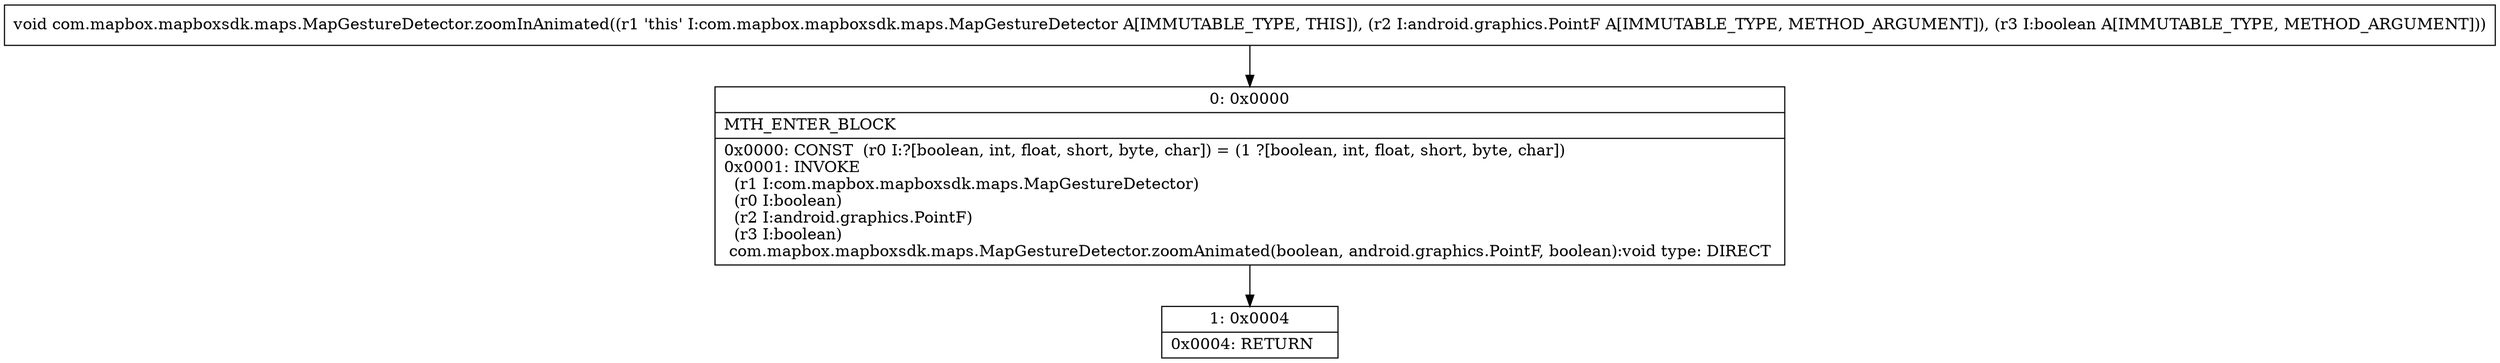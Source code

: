 digraph "CFG forcom.mapbox.mapboxsdk.maps.MapGestureDetector.zoomInAnimated(Landroid\/graphics\/PointF;Z)V" {
Node_0 [shape=record,label="{0\:\ 0x0000|MTH_ENTER_BLOCK\l|0x0000: CONST  (r0 I:?[boolean, int, float, short, byte, char]) = (1 ?[boolean, int, float, short, byte, char]) \l0x0001: INVOKE  \l  (r1 I:com.mapbox.mapboxsdk.maps.MapGestureDetector)\l  (r0 I:boolean)\l  (r2 I:android.graphics.PointF)\l  (r3 I:boolean)\l com.mapbox.mapboxsdk.maps.MapGestureDetector.zoomAnimated(boolean, android.graphics.PointF, boolean):void type: DIRECT \l}"];
Node_1 [shape=record,label="{1\:\ 0x0004|0x0004: RETURN   \l}"];
MethodNode[shape=record,label="{void com.mapbox.mapboxsdk.maps.MapGestureDetector.zoomInAnimated((r1 'this' I:com.mapbox.mapboxsdk.maps.MapGestureDetector A[IMMUTABLE_TYPE, THIS]), (r2 I:android.graphics.PointF A[IMMUTABLE_TYPE, METHOD_ARGUMENT]), (r3 I:boolean A[IMMUTABLE_TYPE, METHOD_ARGUMENT])) }"];
MethodNode -> Node_0;
Node_0 -> Node_1;
}

